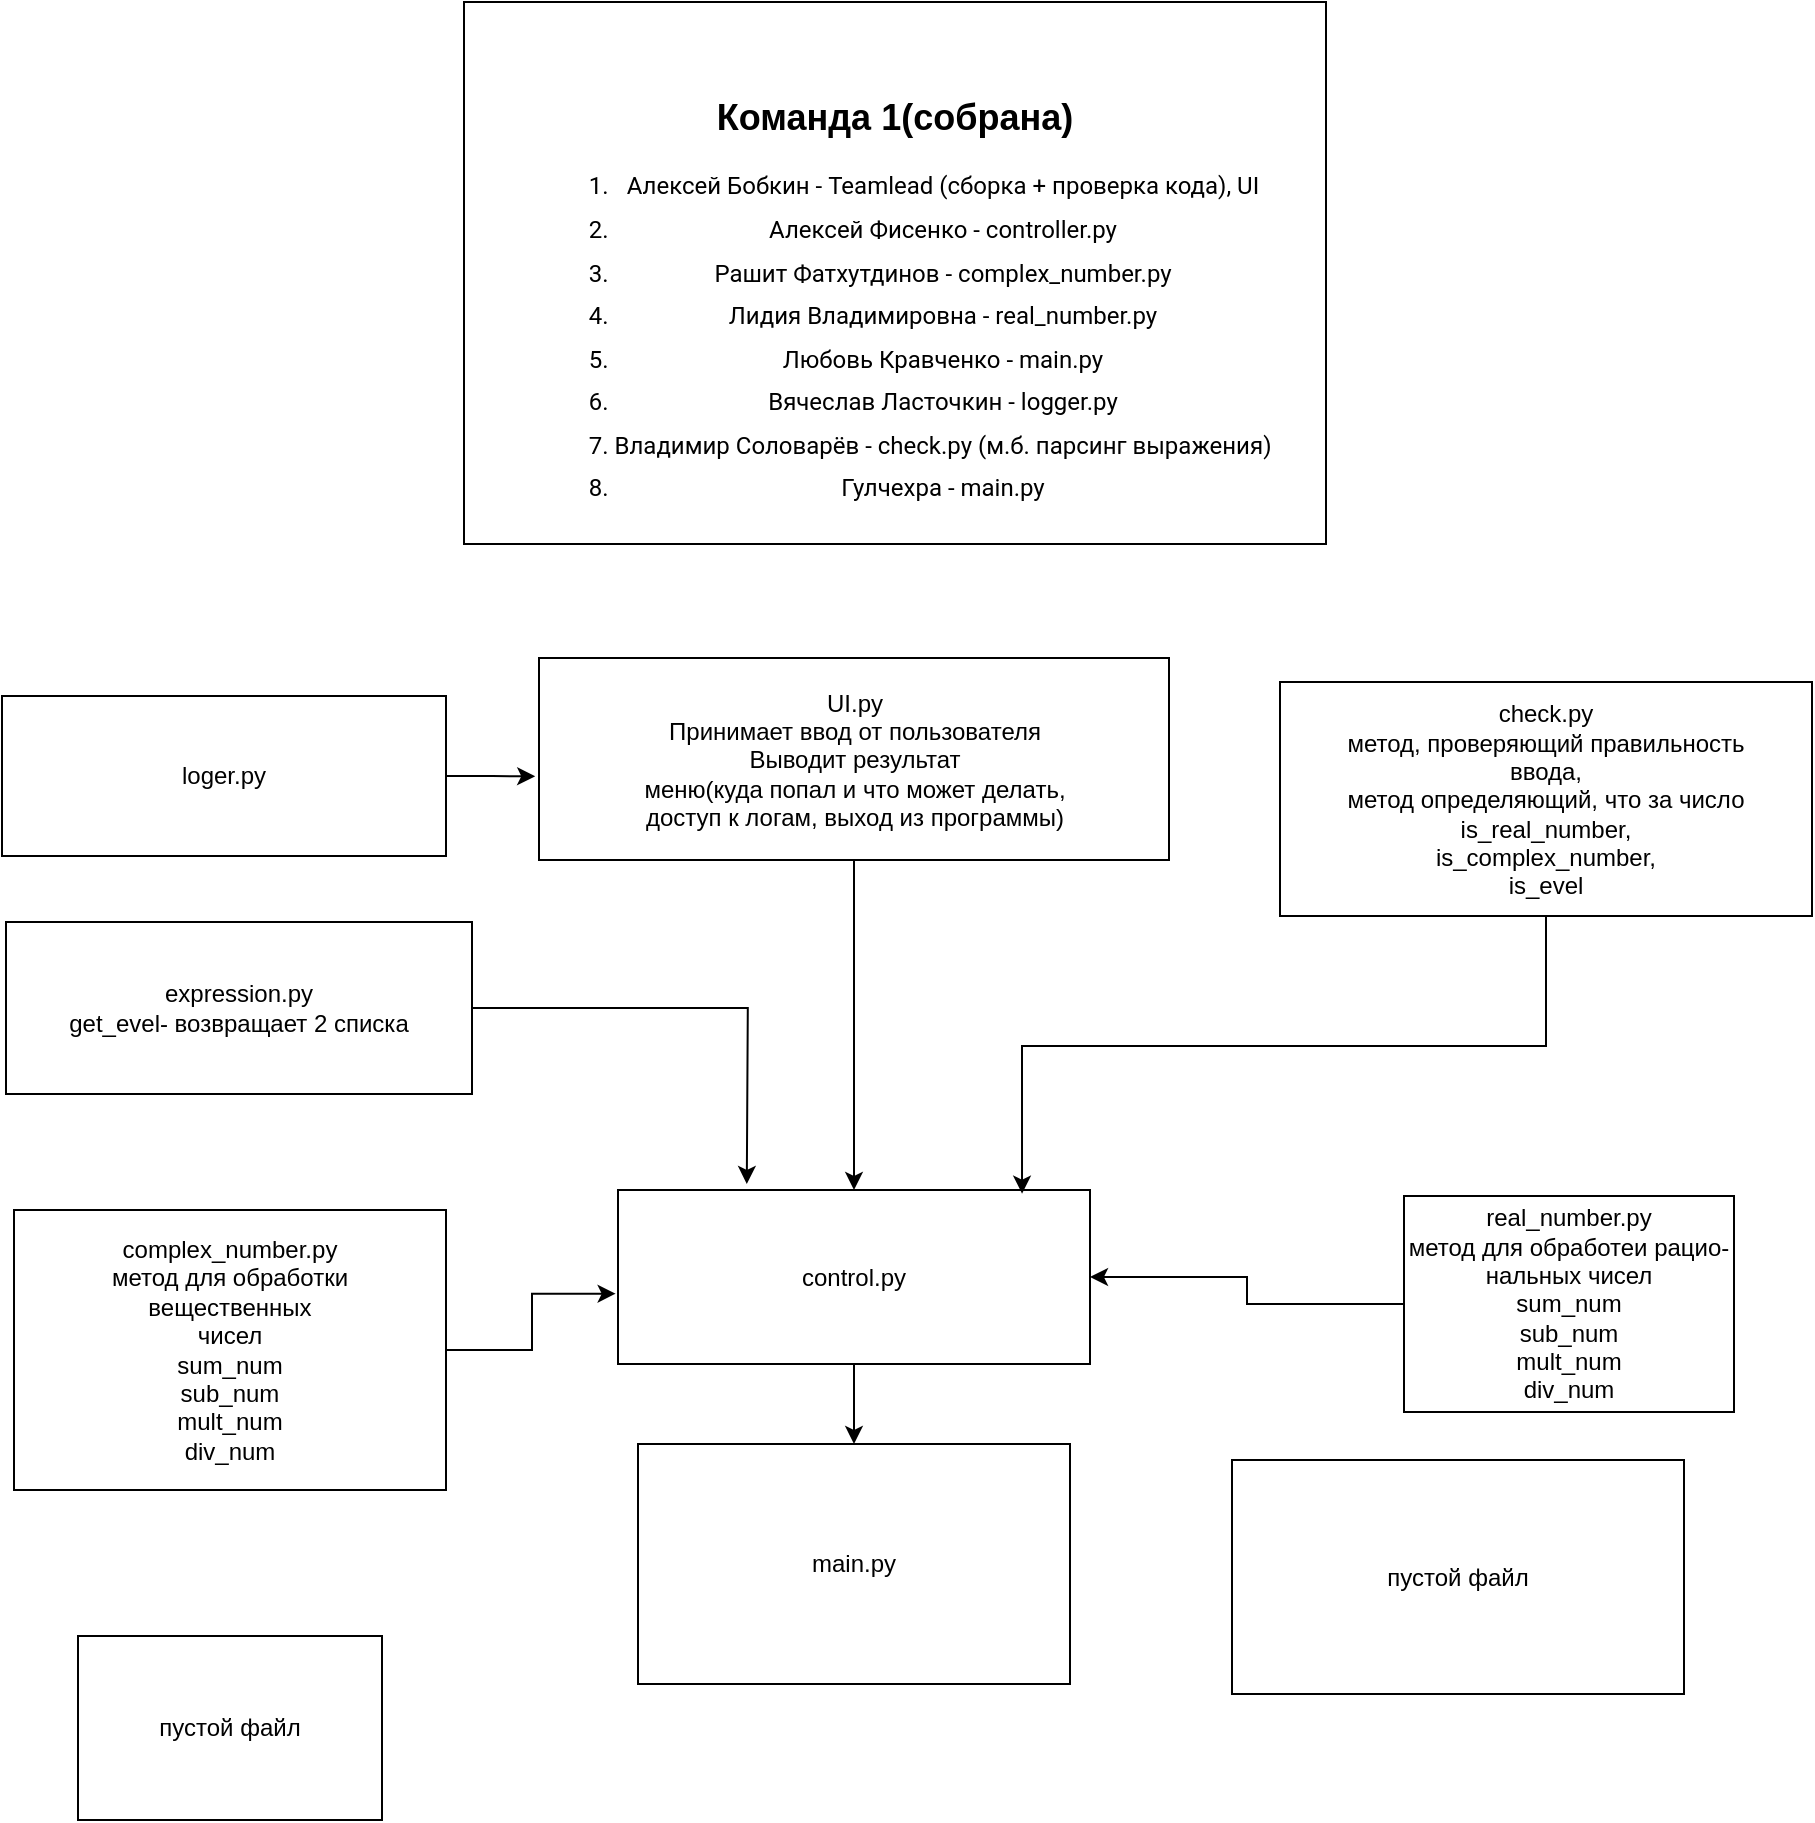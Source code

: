 <mxfile pages="2">
    <diagram id="D71PxHr5954xHBqYb7T4" name="Страница 1">
        <mxGraphModel dx="756" dy="477" grid="0" gridSize="10" guides="1" tooltips="1" connect="1" arrows="1" fold="1" page="1" pageScale="1" pageWidth="827" pageHeight="1169" math="0" shadow="0">
            <root>
                <mxCell id="0"/>
                <mxCell id="1" parent="0"/>
                <mxCell id="G1ehcKGbPJiTy8dgNeFh-17" style="edgeStyle=orthogonalEdgeStyle;rounded=0;orthogonalLoop=1;jettySize=auto;html=1;" parent="1" source="G1ehcKGbPJiTy8dgNeFh-1" target="G1ehcKGbPJiTy8dgNeFh-2" edge="1">
                    <mxGeometry relative="1" as="geometry"/>
                </mxCell>
                <mxCell id="G1ehcKGbPJiTy8dgNeFh-1" value="UI.py&lt;br&gt;Принимает ввод от пользователя&lt;br&gt;Выводит результат&lt;br&gt;меню(куда попал и что может делать,&lt;br&gt;доступ к логам, выход из программы)" style="rounded=0;whiteSpace=wrap;html=1;" parent="1" vertex="1">
                    <mxGeometry x="288.5" y="349" width="315" height="101" as="geometry"/>
                </mxCell>
                <mxCell id="G1ehcKGbPJiTy8dgNeFh-19" style="edgeStyle=orthogonalEdgeStyle;rounded=0;orthogonalLoop=1;jettySize=auto;html=1;entryX=0.5;entryY=0;entryDx=0;entryDy=0;" parent="1" source="G1ehcKGbPJiTy8dgNeFh-2" target="G1ehcKGbPJiTy8dgNeFh-15" edge="1">
                    <mxGeometry relative="1" as="geometry"/>
                </mxCell>
                <mxCell id="G1ehcKGbPJiTy8dgNeFh-2" value="control.py&lt;br&gt;" style="rounded=0;whiteSpace=wrap;html=1;" parent="1" vertex="1">
                    <mxGeometry x="328" y="615" width="236" height="87" as="geometry"/>
                </mxCell>
                <mxCell id="G1ehcKGbPJiTy8dgNeFh-21" style="edgeStyle=orthogonalEdgeStyle;rounded=0;orthogonalLoop=1;jettySize=auto;html=1;entryX=0.856;entryY=0.021;entryDx=0;entryDy=0;entryPerimeter=0;fontSize=12;" parent="1" source="G1ehcKGbPJiTy8dgNeFh-3" target="G1ehcKGbPJiTy8dgNeFh-2" edge="1">
                    <mxGeometry relative="1" as="geometry">
                        <Array as="points">
                            <mxPoint x="792" y="543"/>
                            <mxPoint x="530" y="543"/>
                        </Array>
                    </mxGeometry>
                </mxCell>
                <mxCell id="G1ehcKGbPJiTy8dgNeFh-3" value="check.py&lt;br&gt;метод, проверяющий правильность&lt;br&gt;ввода,&lt;br&gt;метод определяющий, что за число&lt;br&gt;is_real_number,&lt;br&gt;is_complex_number,&lt;br&gt;is_evel" style="rounded=0;whiteSpace=wrap;html=1;" parent="1" vertex="1">
                    <mxGeometry x="659" y="361" width="266" height="117" as="geometry"/>
                </mxCell>
                <mxCell id="G1ehcKGbPJiTy8dgNeFh-12" style="edgeStyle=orthogonalEdgeStyle;rounded=0;orthogonalLoop=1;jettySize=auto;html=1;entryX=-0.005;entryY=0.596;entryDx=0;entryDy=0;entryPerimeter=0;" parent="1" source="G1ehcKGbPJiTy8dgNeFh-4" target="G1ehcKGbPJiTy8dgNeFh-2" edge="1">
                    <mxGeometry relative="1" as="geometry"/>
                </mxCell>
                <mxCell id="G1ehcKGbPJiTy8dgNeFh-4" value="complex_number.py&lt;br&gt;метод для обработки &lt;br&gt;вещественных&lt;br&gt;чисел&lt;br&gt;sum_num&lt;br&gt;sub_num&lt;br&gt;mult_num&lt;br&gt;div_num" style="rounded=0;whiteSpace=wrap;html=1;" parent="1" vertex="1">
                    <mxGeometry x="26" y="625" width="216" height="140" as="geometry"/>
                </mxCell>
                <mxCell id="G1ehcKGbPJiTy8dgNeFh-13" style="edgeStyle=orthogonalEdgeStyle;rounded=0;orthogonalLoop=1;jettySize=auto;html=1;entryX=1;entryY=0.5;entryDx=0;entryDy=0;" parent="1" source="G1ehcKGbPJiTy8dgNeFh-5" target="G1ehcKGbPJiTy8dgNeFh-2" edge="1">
                    <mxGeometry relative="1" as="geometry"/>
                </mxCell>
                <mxCell id="G1ehcKGbPJiTy8dgNeFh-5" value="real_number.py&lt;br&gt;метод для обработеи рацио-&lt;br&gt;нальных чисел&lt;br&gt;sum_num&lt;br&gt;sub_num&lt;br&gt;mult_num&lt;br&gt;div_num" style="rounded=0;whiteSpace=wrap;html=1;" parent="1" vertex="1">
                    <mxGeometry x="721" y="618" width="165" height="108" as="geometry"/>
                </mxCell>
                <mxCell id="G1ehcKGbPJiTy8dgNeFh-14" style="edgeStyle=orthogonalEdgeStyle;rounded=0;orthogonalLoop=1;jettySize=auto;html=1;entryX=-0.006;entryY=0.586;entryDx=0;entryDy=0;entryPerimeter=0;" parent="1" source="G1ehcKGbPJiTy8dgNeFh-9" target="G1ehcKGbPJiTy8dgNeFh-1" edge="1">
                    <mxGeometry relative="1" as="geometry"/>
                </mxCell>
                <mxCell id="G1ehcKGbPJiTy8dgNeFh-9" value="loger.py" style="rounded=0;whiteSpace=wrap;html=1;" parent="1" vertex="1">
                    <mxGeometry x="20" y="368" width="222" height="80" as="geometry"/>
                </mxCell>
                <mxCell id="G1ehcKGbPJiTy8dgNeFh-15" value="main.py" style="rounded=0;whiteSpace=wrap;html=1;" parent="1" vertex="1">
                    <mxGeometry x="338" y="742" width="216" height="120" as="geometry"/>
                </mxCell>
                <mxCell id="G1ehcKGbPJiTy8dgNeFh-18" value="&lt;span id=&quot;docs-internal-guid-3b505a93-7fff-d317-f41c-9c36b154a882&quot;&gt;&lt;font style=&quot;font-size: 12px;&quot;&gt;&lt;h2 style=&quot;line-height: 1.8; margin-top: 18pt; margin-bottom: 6pt;&quot; dir=&quot;ltr&quot;&gt;&lt;span style=&quot;font-family: Arial; background-color: transparent; font-variant-numeric: normal; font-variant-east-asian: normal; vertical-align: baseline;&quot;&gt;Команда 1(собрана)&lt;/span&gt;&lt;/h2&gt;&lt;ol style=&quot;margin-top: 0px; margin-bottom: 0px; padding-inline-start: 48px;&quot;&gt;&lt;li aria-level=&quot;1&quot; style=&quot;list-style-type: decimal; font-family: Roboto, sans-serif; background-color: transparent; font-variant-numeric: normal; font-variant-east-asian: normal; vertical-align: baseline;&quot; dir=&quot;ltr&quot;&gt;&lt;p role=&quot;presentation&quot; style=&quot;line-height:1.8;margin-top:0pt;margin-bottom:0pt;&quot; dir=&quot;ltr&quot;&gt;&lt;span style=&quot;background-color: transparent; font-variant-numeric: normal; font-variant-east-asian: normal; vertical-align: baseline;&quot;&gt;Алексей Бобкин - Teamlead (сборка + проверка кода), UI&lt;/span&gt;&lt;/p&gt;&lt;/li&gt;&lt;li aria-level=&quot;1&quot; style=&quot;list-style-type: decimal; font-family: Roboto, sans-serif; background-color: transparent; font-variant-numeric: normal; font-variant-east-asian: normal; vertical-align: baseline;&quot; dir=&quot;ltr&quot;&gt;&lt;p role=&quot;presentation&quot; style=&quot;line-height:1.8;margin-top:0pt;margin-bottom:0pt;&quot; dir=&quot;ltr&quot;&gt;&lt;span style=&quot;background-color: transparent; font-variant-numeric: normal; font-variant-east-asian: normal; vertical-align: baseline;&quot;&gt;Алексей Фисенко - controller.py&lt;/span&gt;&lt;/p&gt;&lt;/li&gt;&lt;li aria-level=&quot;1&quot; style=&quot;list-style-type: decimal; font-family: Roboto, sans-serif; background-color: transparent; font-variant-numeric: normal; font-variant-east-asian: normal; vertical-align: baseline;&quot; dir=&quot;ltr&quot;&gt;&lt;p role=&quot;presentation&quot; style=&quot;line-height:1.8;margin-top:0pt;margin-bottom:0pt;&quot; dir=&quot;ltr&quot;&gt;&lt;span style=&quot;background-color: transparent; font-variant-numeric: normal; font-variant-east-asian: normal; vertical-align: baseline;&quot;&gt;Рашит Фатхутдинов - complex_number.py&lt;/span&gt;&lt;/p&gt;&lt;/li&gt;&lt;li aria-level=&quot;1&quot; style=&quot;list-style-type: decimal; font-family: Roboto, sans-serif; background-color: transparent; font-variant-numeric: normal; font-variant-east-asian: normal; vertical-align: baseline;&quot; dir=&quot;ltr&quot;&gt;&lt;p role=&quot;presentation&quot; style=&quot;line-height:1.8;margin-top:0pt;margin-bottom:0pt;&quot; dir=&quot;ltr&quot;&gt;&lt;span style=&quot;background-color: transparent; font-variant-numeric: normal; font-variant-east-asian: normal; vertical-align: baseline;&quot;&gt;Лидия Владимировна - real_number.py&lt;/span&gt;&lt;/p&gt;&lt;/li&gt;&lt;li aria-level=&quot;1&quot; style=&quot;list-style-type: decimal; font-family: Roboto, sans-serif; background-color: transparent; font-variant-numeric: normal; font-variant-east-asian: normal; vertical-align: baseline;&quot; dir=&quot;ltr&quot;&gt;&lt;p role=&quot;presentation&quot; style=&quot;line-height:1.8;margin-top:0pt;margin-bottom:0pt;&quot; dir=&quot;ltr&quot;&gt;&lt;span style=&quot;background-color: transparent; font-variant-numeric: normal; font-variant-east-asian: normal; vertical-align: baseline;&quot;&gt;Любовь Кравченко -&amp;nbsp;&lt;/span&gt;&lt;span style=&quot;background-color: transparent;&quot;&gt;main.py&lt;/span&gt;&lt;/p&gt;&lt;/li&gt;&lt;li aria-level=&quot;1&quot; style=&quot;list-style-type: decimal; font-family: Roboto, sans-serif; background-color: transparent; font-variant-numeric: normal; font-variant-east-asian: normal; vertical-align: baseline;&quot; dir=&quot;ltr&quot;&gt;&lt;p role=&quot;presentation&quot; style=&quot;line-height:1.8;margin-top:0pt;margin-bottom:0pt;&quot; dir=&quot;ltr&quot;&gt;&lt;span style=&quot;background-color: transparent; font-variant-numeric: normal; font-variant-east-asian: normal; vertical-align: baseline;&quot;&gt;Вячеслав Ласточкин - logger.py&lt;/span&gt;&lt;/p&gt;&lt;/li&gt;&lt;li aria-level=&quot;1&quot; style=&quot;list-style-type: decimal; font-family: Roboto, sans-serif; background-color: transparent; font-variant-numeric: normal; font-variant-east-asian: normal; vertical-align: baseline;&quot; dir=&quot;ltr&quot;&gt;&lt;p role=&quot;presentation&quot; style=&quot;line-height:1.8;margin-top:0pt;margin-bottom:0pt;&quot; dir=&quot;ltr&quot;&gt;&lt;span style=&quot;background-color: transparent; font-variant-numeric: normal; font-variant-east-asian: normal; vertical-align: baseline;&quot;&gt;Владимир Соловарёв - check.py (м.б. парсинг выражения)&lt;/span&gt;&lt;/p&gt;&lt;/li&gt;&lt;li aria-level=&quot;1&quot; style=&quot;list-style-type: decimal; font-family: Roboto, sans-serif; background-color: transparent; font-variant-numeric: normal; font-variant-east-asian: normal; vertical-align: baseline;&quot; dir=&quot;ltr&quot;&gt;&lt;p role=&quot;presentation&quot; style=&quot;line-height: 1.8; margin-top: 0pt; margin-bottom: 0pt;&quot; dir=&quot;ltr&quot;&gt;&lt;span style=&quot;background-color: transparent; font-variant-numeric: normal; font-variant-east-asian: normal; vertical-align: baseline;&quot;&gt;Гулчехра - main.py&lt;/span&gt;&lt;/p&gt;&lt;/li&gt;&lt;/ol&gt;&lt;/font&gt;&lt;/span&gt;" style="rounded=0;whiteSpace=wrap;html=1;" parent="1" vertex="1">
                    <mxGeometry x="251" y="21" width="431" height="271" as="geometry"/>
                </mxCell>
                <mxCell id="G1ehcKGbPJiTy8dgNeFh-27" style="edgeStyle=orthogonalEdgeStyle;rounded=0;orthogonalLoop=1;jettySize=auto;html=1;fontSize=12;" parent="1" source="G1ehcKGbPJiTy8dgNeFh-22" edge="1">
                    <mxGeometry relative="1" as="geometry">
                        <mxPoint x="392.4" y="612.0" as="targetPoint"/>
                    </mxGeometry>
                </mxCell>
                <mxCell id="G1ehcKGbPJiTy8dgNeFh-22" value="expression.py&lt;br&gt;get_evel- возвращает 2 списка" style="rounded=0;whiteSpace=wrap;html=1;fontSize=12;" parent="1" vertex="1">
                    <mxGeometry x="22" y="481" width="233" height="86" as="geometry"/>
                </mxCell>
                <mxCell id="G1ehcKGbPJiTy8dgNeFh-25" value="пустой файл" style="rounded=0;whiteSpace=wrap;html=1;fontSize=12;" parent="1" vertex="1">
                    <mxGeometry x="58" y="838" width="152" height="92" as="geometry"/>
                </mxCell>
                <mxCell id="G1ehcKGbPJiTy8dgNeFh-26" value="пустой файл" style="rounded=0;whiteSpace=wrap;html=1;fontSize=12;" parent="1" vertex="1">
                    <mxGeometry x="635" y="750" width="226" height="117" as="geometry"/>
                </mxCell>
            </root>
        </mxGraphModel>
    </diagram>
    <diagram id="HN2wG5iAjz0aHYvY6aZK" name="Страница 2">
        <mxGraphModel dx="756" dy="1646" grid="1" gridSize="10" guides="1" tooltips="1" connect="1" arrows="1" fold="1" page="1" pageScale="1" pageWidth="827" pageHeight="1169" math="0" shadow="0">
            <root>
                <mxCell id="0"/>
                <mxCell id="1" parent="0"/>
                <mxCell id="2Zrlr4u1kB4K3Y2R7Wsv-1" value="&lt;span id=&quot;docs-internal-guid-8b6a0395-7fff-d552-ef82-931976a500ba&quot;&gt;&lt;h2 style=&quot;line-height:1.2;margin-top:6pt;margin-bottom:6pt;&quot; dir=&quot;ltr&quot;&gt;&lt;span style=&quot;font-size: 16pt; font-family: Arial; background-color: transparent; font-weight: 400; font-variant-numeric: normal; font-variant-east-asian: normal; vertical-align: baseline;&quot;&gt;Задача 1.&lt;/span&gt;&lt;/h2&gt;&lt;p style=&quot;line-height:1.178;margin-top:0pt;margin-bottom:0pt;&quot; dir=&quot;ltr&quot;&gt;&lt;span style=&quot;font-size: 14pt; font-family: Arial; background-color: transparent; font-variant-numeric: normal; font-variant-east-asian: normal; vertical-align: baseline;&quot;&gt;Описать БД для хранения книг, журналов и статей в книжном шкафу.&lt;/span&gt;&lt;/p&gt;&lt;p style=&quot;line-height:1.178;margin-top:0pt;margin-bottom:0pt;&quot; dir=&quot;ltr&quot;&gt;&lt;span style=&quot;font-size: 14pt; font-family: Arial; background-color: transparent; font-variant-numeric: normal; font-variant-east-asian: normal; vertical-align: baseline;&quot;&gt;При этом особое внимание уделить именованию атрибутов (см. лекцию) и созданию справочников для всего и вся. Например,&amp;nbsp;&lt;/span&gt;&lt;/p&gt;&lt;ol style=&quot;margin-top:0;margin-bottom:0;padding-inline-start:48px;&quot;&gt;&lt;li aria-level=&quot;1&quot; style=&quot;list-style-type: decimal; font-size: 14pt; font-family: Arial; background-color: transparent; font-variant-numeric: normal; font-variant-east-asian: normal; vertical-align: baseline;&quot; dir=&quot;ltr&quot;&gt;&lt;p role=&quot;presentation&quot; style=&quot;line-height:1.38;margin-top:0pt;margin-bottom:0pt;&quot; dir=&quot;ltr&quot;&gt;&lt;span style=&quot;font-size: 14pt; background-color: transparent; font-variant-numeric: normal; font-variant-east-asian: normal; vertical-align: baseline;&quot;&gt;если у книги есть автор, то авторов выносим в отдельную таблицы авторы,&amp;nbsp;&lt;/span&gt;&lt;/p&gt;&lt;/li&gt;&lt;li aria-level=&quot;1&quot; style=&quot;list-style-type: decimal; font-size: 14pt; font-family: Arial; background-color: transparent; font-variant-numeric: normal; font-variant-east-asian: normal; vertical-align: baseline;&quot; dir=&quot;ltr&quot;&gt;&lt;p role=&quot;presentation&quot; style=&quot;line-height:1.38;margin-top:0pt;margin-bottom:0pt;&quot; dir=&quot;ltr&quot;&gt;&lt;span style=&quot;font-size: 14pt; background-color: transparent; font-variant-numeric: normal; font-variant-east-asian: normal; vertical-align: baseline;&quot;&gt;если у нас есть несколько типов объектов, то выносим их в отдельный справочник (книга, журнал, статья и т.д.)&lt;/span&gt;&lt;/p&gt;&lt;/li&gt;&lt;li aria-level=&quot;1&quot; style=&quot;list-style-type: decimal; font-size: 14pt; font-family: Arial; background-color: transparent; font-variant-numeric: normal; font-variant-east-asian: normal; vertical-align: baseline;&quot; dir=&quot;ltr&quot;&gt;&lt;p role=&quot;presentation&quot; style=&quot;line-height:1.38;margin-top:0pt;margin-bottom:0pt;&quot; dir=&quot;ltr&quot;&gt;&lt;span style=&quot;font-size: 14pt; background-color: transparent; font-variant-numeric: normal; font-variant-east-asian: normal; vertical-align: baseline;&quot;&gt;местоположение объекта в шкафу тоже нужно сделать справочником (полка, место на полке и т.д.)&lt;/span&gt;&lt;/p&gt;&lt;/li&gt;&lt;li aria-level=&quot;1&quot; style=&quot;list-style-type: decimal; font-size: 14pt; font-family: Arial; background-color: transparent; font-variant-numeric: normal; font-variant-east-asian: normal; vertical-align: baseline;&quot; dir=&quot;ltr&quot;&gt;&lt;p role=&quot;presentation&quot; style=&quot;line-height:1.38;margin-top:0pt;margin-bottom:0pt;&quot; dir=&quot;ltr&quot;&gt;&lt;span style=&quot;font-size: 14pt; background-color: transparent; font-variant-numeric: normal; font-variant-east-asian: normal; vertical-align: baseline;&quot;&gt;Любые заполняемые данные стараемся вынести в отдельные таблицы и настраиваем связи.&lt;/span&gt;&lt;/p&gt;&lt;/li&gt;&lt;/ol&gt;&lt;p style=&quot;line-height:1.178;margin-top:0pt;margin-bottom:0pt;&quot; dir=&quot;ltr&quot;&gt;&lt;span style=&quot;font-size: 14pt; font-family: Arial; background-color: transparent; font-variant-numeric: normal; font-variant-east-asian: normal; vertical-align: baseline;&quot;&gt;Между всеми таблицами рисуем связи и по каждой задаем вопрос «А какой будет связь между этими объектами?». Может быть 1vs1, 1vsN, Nvs1, NvsN.&lt;/span&gt;&lt;/p&gt;&lt;div&gt;&lt;span style=&quot;font-size: 14pt; font-family: Arial; background-color: transparent; font-variant-numeric: normal; font-variant-east-asian: normal; vertical-align: baseline;&quot;&gt;&lt;br&gt;&lt;/span&gt;&lt;/div&gt;&lt;/span&gt;" style="rounded=0;whiteSpace=wrap;html=1;" parent="1" vertex="1">
                    <mxGeometry x="160" y="-220" width="540" height="440" as="geometry"/>
                </mxCell>
                <mxCell id="2Zrlr4u1kB4K3Y2R7Wsv-2" value="книги  " style="shape=table;startSize=30;container=1;collapsible=1;childLayout=tableLayout;fixedRows=1;rowLines=0;fontStyle=1;align=center;resizeLast=1;" parent="1" vertex="1">
                    <mxGeometry x="620" y="525" width="180" height="150" as="geometry"/>
                </mxCell>
                <mxCell id="2Zrlr4u1kB4K3Y2R7Wsv-3" value="" style="shape=tableRow;horizontal=0;startSize=0;swimlaneHead=0;swimlaneBody=0;fillColor=none;collapsible=0;dropTarget=0;points=[[0,0.5],[1,0.5]];portConstraint=eastwest;top=0;left=0;right=0;bottom=1;" parent="2Zrlr4u1kB4K3Y2R7Wsv-2" vertex="1">
                    <mxGeometry y="30" width="180" height="30" as="geometry"/>
                </mxCell>
                <mxCell id="2Zrlr4u1kB4K3Y2R7Wsv-4" value="PK" style="shape=partialRectangle;connectable=0;fillColor=none;top=0;left=0;bottom=0;right=0;fontStyle=1;overflow=hidden;" parent="2Zrlr4u1kB4K3Y2R7Wsv-3" vertex="1">
                    <mxGeometry width="30" height="30" as="geometry">
                        <mxRectangle width="30" height="30" as="alternateBounds"/>
                    </mxGeometry>
                </mxCell>
                <mxCell id="2Zrlr4u1kB4K3Y2R7Wsv-5" value="книга_id&#10;" style="shape=partialRectangle;connectable=0;fillColor=none;top=0;left=0;bottom=0;right=0;align=left;spacingLeft=6;fontStyle=5;overflow=hidden;" parent="2Zrlr4u1kB4K3Y2R7Wsv-3" vertex="1">
                    <mxGeometry x="30" width="150" height="30" as="geometry">
                        <mxRectangle width="150" height="30" as="alternateBounds"/>
                    </mxGeometry>
                </mxCell>
                <mxCell id="2Zrlr4u1kB4K3Y2R7Wsv-6" value="" style="shape=tableRow;horizontal=0;startSize=0;swimlaneHead=0;swimlaneBody=0;fillColor=none;collapsible=0;dropTarget=0;points=[[0,0.5],[1,0.5]];portConstraint=eastwest;top=0;left=0;right=0;bottom=0;" parent="2Zrlr4u1kB4K3Y2R7Wsv-2" vertex="1">
                    <mxGeometry y="60" width="180" height="20" as="geometry"/>
                </mxCell>
                <mxCell id="2Zrlr4u1kB4K3Y2R7Wsv-7" value="" style="shape=partialRectangle;connectable=0;fillColor=none;top=0;left=0;bottom=0;right=0;editable=1;overflow=hidden;" parent="2Zrlr4u1kB4K3Y2R7Wsv-6" vertex="1">
                    <mxGeometry width="30" height="20" as="geometry">
                        <mxRectangle width="30" height="20" as="alternateBounds"/>
                    </mxGeometry>
                </mxCell>
                <mxCell id="2Zrlr4u1kB4K3Y2R7Wsv-8" value="название: string[100]" style="shape=partialRectangle;connectable=0;fillColor=none;top=0;left=0;bottom=0;right=0;align=left;spacingLeft=6;overflow=hidden;" parent="2Zrlr4u1kB4K3Y2R7Wsv-6" vertex="1">
                    <mxGeometry x="30" width="150" height="20" as="geometry">
                        <mxRectangle width="150" height="20" as="alternateBounds"/>
                    </mxGeometry>
                </mxCell>
                <mxCell id="2Zrlr4u1kB4K3Y2R7Wsv-9" value="" style="shape=tableRow;horizontal=0;startSize=0;swimlaneHead=0;swimlaneBody=0;fillColor=none;collapsible=0;dropTarget=0;points=[[0,0.5],[1,0.5]];portConstraint=eastwest;top=0;left=0;right=0;bottom=0;" parent="2Zrlr4u1kB4K3Y2R7Wsv-2" vertex="1">
                    <mxGeometry y="80" width="180" height="30" as="geometry"/>
                </mxCell>
                <mxCell id="2Zrlr4u1kB4K3Y2R7Wsv-10" value="" style="shape=partialRectangle;connectable=0;fillColor=none;top=0;left=0;bottom=0;right=0;editable=1;overflow=hidden;" parent="2Zrlr4u1kB4K3Y2R7Wsv-9" vertex="1">
                    <mxGeometry width="30" height="30" as="geometry">
                        <mxRectangle width="30" height="30" as="alternateBounds"/>
                    </mxGeometry>
                </mxCell>
                <mxCell id="2Zrlr4u1kB4K3Y2R7Wsv-11" value="автор_id: int[10]" style="shape=partialRectangle;connectable=0;fillColor=none;top=0;left=0;bottom=0;right=0;align=left;spacingLeft=6;overflow=hidden;" parent="2Zrlr4u1kB4K3Y2R7Wsv-9" vertex="1">
                    <mxGeometry x="30" width="150" height="30" as="geometry">
                        <mxRectangle width="150" height="30" as="alternateBounds"/>
                    </mxGeometry>
                </mxCell>
                <mxCell id="2Zrlr4u1kB4K3Y2R7Wsv-12" value="" style="shape=tableRow;horizontal=0;startSize=0;swimlaneHead=0;swimlaneBody=0;fillColor=none;collapsible=0;dropTarget=0;points=[[0,0.5],[1,0.5]];portConstraint=eastwest;top=0;left=0;right=0;bottom=0;" parent="2Zrlr4u1kB4K3Y2R7Wsv-2" vertex="1">
                    <mxGeometry y="110" width="180" height="30" as="geometry"/>
                </mxCell>
                <mxCell id="2Zrlr4u1kB4K3Y2R7Wsv-13" value="" style="shape=partialRectangle;connectable=0;fillColor=none;top=0;left=0;bottom=0;right=0;editable=1;overflow=hidden;" parent="2Zrlr4u1kB4K3Y2R7Wsv-12" vertex="1">
                    <mxGeometry width="30" height="30" as="geometry">
                        <mxRectangle width="30" height="30" as="alternateBounds"/>
                    </mxGeometry>
                </mxCell>
                <mxCell id="2Zrlr4u1kB4K3Y2R7Wsv-14" value="" style="shape=partialRectangle;connectable=0;fillColor=none;top=0;left=0;bottom=0;right=0;align=left;spacingLeft=6;overflow=hidden;" parent="2Zrlr4u1kB4K3Y2R7Wsv-12" vertex="1">
                    <mxGeometry x="30" width="150" height="30" as="geometry">
                        <mxRectangle width="150" height="30" as="alternateBounds"/>
                    </mxGeometry>
                </mxCell>
                <mxCell id="2Zrlr4u1kB4K3Y2R7Wsv-15" value="книжный шкаф" style="shape=table;startSize=30;container=1;collapsible=1;childLayout=tableLayout;fixedRows=1;rowLines=0;fontStyle=1;align=center;resizeLast=1;" parent="1" vertex="1">
                    <mxGeometry x="310" y="320" width="180" height="150" as="geometry"/>
                </mxCell>
                <mxCell id="2Zrlr4u1kB4K3Y2R7Wsv-16" value="" style="shape=tableRow;horizontal=0;startSize=0;swimlaneHead=0;swimlaneBody=0;fillColor=none;collapsible=0;dropTarget=0;points=[[0,0.5],[1,0.5]];portConstraint=eastwest;top=0;left=0;right=0;bottom=1;" parent="2Zrlr4u1kB4K3Y2R7Wsv-15" vertex="1">
                    <mxGeometry y="30" width="180" height="30" as="geometry"/>
                </mxCell>
                <mxCell id="2Zrlr4u1kB4K3Y2R7Wsv-17" value="PK" style="shape=partialRectangle;connectable=0;fillColor=none;top=0;left=0;bottom=0;right=0;fontStyle=1;overflow=hidden;" parent="2Zrlr4u1kB4K3Y2R7Wsv-16" vertex="1">
                    <mxGeometry width="30" height="30" as="geometry">
                        <mxRectangle width="30" height="30" as="alternateBounds"/>
                    </mxGeometry>
                </mxCell>
                <mxCell id="2Zrlr4u1kB4K3Y2R7Wsv-18" value="ячейка_ID" style="shape=partialRectangle;connectable=0;fillColor=none;top=0;left=0;bottom=0;right=0;align=left;spacingLeft=6;fontStyle=5;overflow=hidden;" parent="2Zrlr4u1kB4K3Y2R7Wsv-16" vertex="1">
                    <mxGeometry x="30" width="150" height="30" as="geometry">
                        <mxRectangle width="150" height="30" as="alternateBounds"/>
                    </mxGeometry>
                </mxCell>
                <mxCell id="2Zrlr4u1kB4K3Y2R7Wsv-19" value="" style="shape=tableRow;horizontal=0;startSize=0;swimlaneHead=0;swimlaneBody=0;fillColor=none;collapsible=0;dropTarget=0;points=[[0,0.5],[1,0.5]];portConstraint=eastwest;top=0;left=0;right=0;bottom=0;" parent="2Zrlr4u1kB4K3Y2R7Wsv-15" vertex="1">
                    <mxGeometry y="60" width="180" height="20" as="geometry"/>
                </mxCell>
                <mxCell id="2Zrlr4u1kB4K3Y2R7Wsv-20" value="" style="shape=partialRectangle;connectable=0;fillColor=none;top=0;left=0;bottom=0;right=0;editable=1;overflow=hidden;" parent="2Zrlr4u1kB4K3Y2R7Wsv-19" vertex="1">
                    <mxGeometry width="30" height="20" as="geometry">
                        <mxRectangle width="30" height="20" as="alternateBounds"/>
                    </mxGeometry>
                </mxCell>
                <mxCell id="2Zrlr4u1kB4K3Y2R7Wsv-21" value="полка_id" style="shape=partialRectangle;connectable=0;fillColor=none;top=0;left=0;bottom=0;right=0;align=left;spacingLeft=6;overflow=hidden;" parent="2Zrlr4u1kB4K3Y2R7Wsv-19" vertex="1">
                    <mxGeometry x="30" width="150" height="20" as="geometry">
                        <mxRectangle width="150" height="20" as="alternateBounds"/>
                    </mxGeometry>
                </mxCell>
                <mxCell id="2Zrlr4u1kB4K3Y2R7Wsv-25" value="" style="shape=tableRow;horizontal=0;startSize=0;swimlaneHead=0;swimlaneBody=0;fillColor=none;collapsible=0;dropTarget=0;points=[[0,0.5],[1,0.5]];portConstraint=eastwest;top=0;left=0;right=0;bottom=0;" parent="2Zrlr4u1kB4K3Y2R7Wsv-15" vertex="1">
                    <mxGeometry y="80" width="180" height="30" as="geometry"/>
                </mxCell>
                <mxCell id="2Zrlr4u1kB4K3Y2R7Wsv-26" value="" style="shape=partialRectangle;connectable=0;fillColor=none;top=0;left=0;bottom=0;right=0;editable=1;overflow=hidden;" parent="2Zrlr4u1kB4K3Y2R7Wsv-25" vertex="1">
                    <mxGeometry width="30" height="30" as="geometry">
                        <mxRectangle width="30" height="30" as="alternateBounds"/>
                    </mxGeometry>
                </mxCell>
                <mxCell id="2Zrlr4u1kB4K3Y2R7Wsv-27" value="место_id" style="shape=partialRectangle;connectable=0;fillColor=none;top=0;left=0;bottom=0;right=0;align=left;spacingLeft=6;overflow=hidden;" parent="2Zrlr4u1kB4K3Y2R7Wsv-25" vertex="1">
                    <mxGeometry x="30" width="150" height="30" as="geometry">
                        <mxRectangle width="150" height="30" as="alternateBounds"/>
                    </mxGeometry>
                </mxCell>
                <mxCell id="2Zrlr4u1kB4K3Y2R7Wsv-22" value="" style="shape=tableRow;horizontal=0;startSize=0;swimlaneHead=0;swimlaneBody=0;fillColor=none;collapsible=0;dropTarget=0;points=[[0,0.5],[1,0.5]];portConstraint=eastwest;top=0;left=0;right=0;bottom=0;" parent="2Zrlr4u1kB4K3Y2R7Wsv-15" vertex="1">
                    <mxGeometry y="110" width="180" height="30" as="geometry"/>
                </mxCell>
                <mxCell id="2Zrlr4u1kB4K3Y2R7Wsv-23" value="" style="shape=partialRectangle;connectable=0;fillColor=none;top=0;left=0;bottom=0;right=0;editable=1;overflow=hidden;" parent="2Zrlr4u1kB4K3Y2R7Wsv-22" vertex="1">
                    <mxGeometry width="30" height="30" as="geometry">
                        <mxRectangle width="30" height="30" as="alternateBounds"/>
                    </mxGeometry>
                </mxCell>
                <mxCell id="2Zrlr4u1kB4K3Y2R7Wsv-24" value="" style="shape=partialRectangle;connectable=0;fillColor=none;top=0;left=0;bottom=0;right=0;align=left;spacingLeft=6;overflow=hidden;" parent="2Zrlr4u1kB4K3Y2R7Wsv-22" vertex="1">
                    <mxGeometry x="30" width="150" height="30" as="geometry">
                        <mxRectangle width="150" height="30" as="alternateBounds"/>
                    </mxGeometry>
                </mxCell>
                <mxCell id="2Zrlr4u1kB4K3Y2R7Wsv-28" value="авторы" style="shape=table;startSize=30;container=1;collapsible=1;childLayout=tableLayout;fixedRows=1;rowLines=0;fontStyle=1;align=center;resizeLast=1;" parent="1" vertex="1">
                    <mxGeometry x="324" y="790" width="180" height="150" as="geometry"/>
                </mxCell>
                <mxCell id="2Zrlr4u1kB4K3Y2R7Wsv-29" value="" style="shape=tableRow;horizontal=0;startSize=0;swimlaneHead=0;swimlaneBody=0;fillColor=none;collapsible=0;dropTarget=0;points=[[0,0.5],[1,0.5]];portConstraint=eastwest;top=0;left=0;right=0;bottom=1;" parent="2Zrlr4u1kB4K3Y2R7Wsv-28" vertex="1">
                    <mxGeometry y="30" width="180" height="30" as="geometry"/>
                </mxCell>
                <mxCell id="2Zrlr4u1kB4K3Y2R7Wsv-30" value="PK" style="shape=partialRectangle;connectable=0;fillColor=none;top=0;left=0;bottom=0;right=0;fontStyle=1;overflow=hidden;" parent="2Zrlr4u1kB4K3Y2R7Wsv-29" vertex="1">
                    <mxGeometry width="30" height="30" as="geometry">
                        <mxRectangle width="30" height="30" as="alternateBounds"/>
                    </mxGeometry>
                </mxCell>
                <mxCell id="2Zrlr4u1kB4K3Y2R7Wsv-31" value="автор_id&#10;" style="shape=partialRectangle;connectable=0;fillColor=none;top=0;left=0;bottom=0;right=0;align=left;spacingLeft=6;fontStyle=5;overflow=hidden;" parent="2Zrlr4u1kB4K3Y2R7Wsv-29" vertex="1">
                    <mxGeometry x="30" width="150" height="30" as="geometry">
                        <mxRectangle width="150" height="30" as="alternateBounds"/>
                    </mxGeometry>
                </mxCell>
                <mxCell id="2Zrlr4u1kB4K3Y2R7Wsv-32" value="" style="shape=tableRow;horizontal=0;startSize=0;swimlaneHead=0;swimlaneBody=0;fillColor=none;collapsible=0;dropTarget=0;points=[[0,0.5],[1,0.5]];portConstraint=eastwest;top=0;left=0;right=0;bottom=0;" parent="2Zrlr4u1kB4K3Y2R7Wsv-28" vertex="1">
                    <mxGeometry y="60" width="180" height="20" as="geometry"/>
                </mxCell>
                <mxCell id="2Zrlr4u1kB4K3Y2R7Wsv-33" value="" style="shape=partialRectangle;connectable=0;fillColor=none;top=0;left=0;bottom=0;right=0;editable=1;overflow=hidden;" parent="2Zrlr4u1kB4K3Y2R7Wsv-32" vertex="1">
                    <mxGeometry width="30" height="20" as="geometry">
                        <mxRectangle width="30" height="20" as="alternateBounds"/>
                    </mxGeometry>
                </mxCell>
                <mxCell id="2Zrlr4u1kB4K3Y2R7Wsv-34" value="ФИО: string[100]" style="shape=partialRectangle;connectable=0;fillColor=none;top=0;left=0;bottom=0;right=0;align=left;spacingLeft=6;overflow=hidden;" parent="2Zrlr4u1kB4K3Y2R7Wsv-32" vertex="1">
                    <mxGeometry x="30" width="150" height="20" as="geometry">
                        <mxRectangle width="150" height="20" as="alternateBounds"/>
                    </mxGeometry>
                </mxCell>
                <mxCell id="2Zrlr4u1kB4K3Y2R7Wsv-35" value="" style="shape=tableRow;horizontal=0;startSize=0;swimlaneHead=0;swimlaneBody=0;fillColor=none;collapsible=0;dropTarget=0;points=[[0,0.5],[1,0.5]];portConstraint=eastwest;top=0;left=0;right=0;bottom=0;" parent="2Zrlr4u1kB4K3Y2R7Wsv-28" vertex="1">
                    <mxGeometry y="80" width="180" height="30" as="geometry"/>
                </mxCell>
                <mxCell id="2Zrlr4u1kB4K3Y2R7Wsv-36" value="" style="shape=partialRectangle;connectable=0;fillColor=none;top=0;left=0;bottom=0;right=0;editable=1;overflow=hidden;" parent="2Zrlr4u1kB4K3Y2R7Wsv-35" vertex="1">
                    <mxGeometry width="30" height="30" as="geometry">
                        <mxRectangle width="30" height="30" as="alternateBounds"/>
                    </mxGeometry>
                </mxCell>
                <mxCell id="2Zrlr4u1kB4K3Y2R7Wsv-37" value="дата рождения: date[10]" style="shape=partialRectangle;connectable=0;fillColor=none;top=0;left=0;bottom=0;right=0;align=left;spacingLeft=6;overflow=hidden;" parent="2Zrlr4u1kB4K3Y2R7Wsv-35" vertex="1">
                    <mxGeometry x="30" width="150" height="30" as="geometry">
                        <mxRectangle width="150" height="30" as="alternateBounds"/>
                    </mxGeometry>
                </mxCell>
                <mxCell id="2Zrlr4u1kB4K3Y2R7Wsv-38" value="" style="shape=tableRow;horizontal=0;startSize=0;swimlaneHead=0;swimlaneBody=0;fillColor=none;collapsible=0;dropTarget=0;points=[[0,0.5],[1,0.5]];portConstraint=eastwest;top=0;left=0;right=0;bottom=0;" parent="2Zrlr4u1kB4K3Y2R7Wsv-28" vertex="1">
                    <mxGeometry y="110" width="180" height="30" as="geometry"/>
                </mxCell>
                <mxCell id="2Zrlr4u1kB4K3Y2R7Wsv-39" value="" style="shape=partialRectangle;connectable=0;fillColor=none;top=0;left=0;bottom=0;right=0;editable=1;overflow=hidden;" parent="2Zrlr4u1kB4K3Y2R7Wsv-38" vertex="1">
                    <mxGeometry width="30" height="30" as="geometry">
                        <mxRectangle width="30" height="30" as="alternateBounds"/>
                    </mxGeometry>
                </mxCell>
                <mxCell id="2Zrlr4u1kB4K3Y2R7Wsv-40" value="" style="shape=partialRectangle;connectable=0;fillColor=none;top=0;left=0;bottom=0;right=0;align=left;spacingLeft=6;overflow=hidden;" parent="2Zrlr4u1kB4K3Y2R7Wsv-38" vertex="1">
                    <mxGeometry x="30" width="150" height="30" as="geometry">
                        <mxRectangle width="150" height="30" as="alternateBounds"/>
                    </mxGeometry>
                </mxCell>
                <mxCell id="2Zrlr4u1kB4K3Y2R7Wsv-60" value="журналы" style="shape=table;startSize=30;container=1;collapsible=1;childLayout=tableLayout;fixedRows=1;rowLines=0;fontStyle=1;align=center;resizeLast=1;" parent="1" vertex="1">
                    <mxGeometry x="320" y="520" width="180" height="160" as="geometry"/>
                </mxCell>
                <mxCell id="2Zrlr4u1kB4K3Y2R7Wsv-61" value="" style="shape=tableRow;horizontal=0;startSize=0;swimlaneHead=0;swimlaneBody=0;fillColor=none;collapsible=0;dropTarget=0;points=[[0,0.5],[1,0.5]];portConstraint=eastwest;top=0;left=0;right=0;bottom=1;" parent="2Zrlr4u1kB4K3Y2R7Wsv-60" vertex="1">
                    <mxGeometry y="30" width="180" height="30" as="geometry"/>
                </mxCell>
                <mxCell id="2Zrlr4u1kB4K3Y2R7Wsv-62" value="PK" style="shape=partialRectangle;connectable=0;fillColor=none;top=0;left=0;bottom=0;right=0;fontStyle=1;overflow=hidden;" parent="2Zrlr4u1kB4K3Y2R7Wsv-61" vertex="1">
                    <mxGeometry width="30" height="30" as="geometry">
                        <mxRectangle width="30" height="30" as="alternateBounds"/>
                    </mxGeometry>
                </mxCell>
                <mxCell id="2Zrlr4u1kB4K3Y2R7Wsv-63" value="журналы_ID" style="shape=partialRectangle;connectable=0;fillColor=none;top=0;left=0;bottom=0;right=0;align=left;spacingLeft=6;fontStyle=5;overflow=hidden;" parent="2Zrlr4u1kB4K3Y2R7Wsv-61" vertex="1">
                    <mxGeometry x="30" width="150" height="30" as="geometry">
                        <mxRectangle width="150" height="30" as="alternateBounds"/>
                    </mxGeometry>
                </mxCell>
                <mxCell id="2Zrlr4u1kB4K3Y2R7Wsv-64" value="" style="shape=tableRow;horizontal=0;startSize=0;swimlaneHead=0;swimlaneBody=0;fillColor=none;collapsible=0;dropTarget=0;points=[[0,0.5],[1,0.5]];portConstraint=eastwest;top=0;left=0;right=0;bottom=0;" parent="2Zrlr4u1kB4K3Y2R7Wsv-60" vertex="1">
                    <mxGeometry y="60" width="180" height="30" as="geometry"/>
                </mxCell>
                <mxCell id="2Zrlr4u1kB4K3Y2R7Wsv-65" value="" style="shape=partialRectangle;connectable=0;fillColor=none;top=0;left=0;bottom=0;right=0;editable=1;overflow=hidden;" parent="2Zrlr4u1kB4K3Y2R7Wsv-64" vertex="1">
                    <mxGeometry width="30" height="30" as="geometry">
                        <mxRectangle width="30" height="30" as="alternateBounds"/>
                    </mxGeometry>
                </mxCell>
                <mxCell id="2Zrlr4u1kB4K3Y2R7Wsv-66" value="название: string[100]" style="shape=partialRectangle;connectable=0;fillColor=none;top=0;left=0;bottom=0;right=0;align=left;spacingLeft=6;overflow=hidden;" parent="2Zrlr4u1kB4K3Y2R7Wsv-64" vertex="1">
                    <mxGeometry x="30" width="150" height="30" as="geometry">
                        <mxRectangle width="150" height="30" as="alternateBounds"/>
                    </mxGeometry>
                </mxCell>
                <mxCell id="2Zrlr4u1kB4K3Y2R7Wsv-67" value="" style="shape=tableRow;horizontal=0;startSize=0;swimlaneHead=0;swimlaneBody=0;fillColor=none;collapsible=0;dropTarget=0;points=[[0,0.5],[1,0.5]];portConstraint=eastwest;top=0;left=0;right=0;bottom=0;" parent="2Zrlr4u1kB4K3Y2R7Wsv-60" vertex="1">
                    <mxGeometry y="90" width="180" height="30" as="geometry"/>
                </mxCell>
                <mxCell id="2Zrlr4u1kB4K3Y2R7Wsv-68" value="" style="shape=partialRectangle;connectable=0;fillColor=none;top=0;left=0;bottom=0;right=0;editable=1;overflow=hidden;" parent="2Zrlr4u1kB4K3Y2R7Wsv-67" vertex="1">
                    <mxGeometry width="30" height="30" as="geometry">
                        <mxRectangle width="30" height="30" as="alternateBounds"/>
                    </mxGeometry>
                </mxCell>
                <mxCell id="2Zrlr4u1kB4K3Y2R7Wsv-69" value="автор_id: int[10]" style="shape=partialRectangle;connectable=0;fillColor=none;top=0;left=0;bottom=0;right=0;align=left;spacingLeft=6;overflow=hidden;" parent="2Zrlr4u1kB4K3Y2R7Wsv-67" vertex="1">
                    <mxGeometry x="30" width="150" height="30" as="geometry">
                        <mxRectangle width="150" height="30" as="alternateBounds"/>
                    </mxGeometry>
                </mxCell>
                <mxCell id="2Zrlr4u1kB4K3Y2R7Wsv-70" value="" style="shape=tableRow;horizontal=0;startSize=0;swimlaneHead=0;swimlaneBody=0;fillColor=none;collapsible=0;dropTarget=0;points=[[0,0.5],[1,0.5]];portConstraint=eastwest;top=0;left=0;right=0;bottom=0;" parent="2Zrlr4u1kB4K3Y2R7Wsv-60" vertex="1">
                    <mxGeometry y="120" width="180" height="30" as="geometry"/>
                </mxCell>
                <mxCell id="2Zrlr4u1kB4K3Y2R7Wsv-71" value="" style="shape=partialRectangle;connectable=0;fillColor=none;top=0;left=0;bottom=0;right=0;editable=1;overflow=hidden;" parent="2Zrlr4u1kB4K3Y2R7Wsv-70" vertex="1">
                    <mxGeometry width="30" height="30" as="geometry">
                        <mxRectangle width="30" height="30" as="alternateBounds"/>
                    </mxGeometry>
                </mxCell>
                <mxCell id="2Zrlr4u1kB4K3Y2R7Wsv-72" value="" style="shape=partialRectangle;connectable=0;fillColor=none;top=0;left=0;bottom=0;right=0;align=left;spacingLeft=6;overflow=hidden;" parent="2Zrlr4u1kB4K3Y2R7Wsv-70" vertex="1">
                    <mxGeometry x="30" width="150" height="30" as="geometry">
                        <mxRectangle width="150" height="30" as="alternateBounds"/>
                    </mxGeometry>
                </mxCell>
                <mxCell id="2Zrlr4u1kB4K3Y2R7Wsv-73" value="статьи" style="shape=table;startSize=30;container=1;collapsible=1;childLayout=tableLayout;fixedRows=1;rowLines=0;fontStyle=1;align=center;resizeLast=1;" parent="1" vertex="1">
                    <mxGeometry x="50" y="520" width="180" height="160" as="geometry"/>
                </mxCell>
                <mxCell id="2Zrlr4u1kB4K3Y2R7Wsv-74" value="" style="shape=tableRow;horizontal=0;startSize=0;swimlaneHead=0;swimlaneBody=0;fillColor=none;collapsible=0;dropTarget=0;points=[[0,0.5],[1,0.5]];portConstraint=eastwest;top=0;left=0;right=0;bottom=1;" parent="2Zrlr4u1kB4K3Y2R7Wsv-73" vertex="1">
                    <mxGeometry y="30" width="180" height="30" as="geometry"/>
                </mxCell>
                <mxCell id="2Zrlr4u1kB4K3Y2R7Wsv-75" value="PK" style="shape=partialRectangle;connectable=0;fillColor=none;top=0;left=0;bottom=0;right=0;fontStyle=1;overflow=hidden;" parent="2Zrlr4u1kB4K3Y2R7Wsv-74" vertex="1">
                    <mxGeometry width="30" height="30" as="geometry">
                        <mxRectangle width="30" height="30" as="alternateBounds"/>
                    </mxGeometry>
                </mxCell>
                <mxCell id="2Zrlr4u1kB4K3Y2R7Wsv-76" value="статьи_ID" style="shape=partialRectangle;connectable=0;fillColor=none;top=0;left=0;bottom=0;right=0;align=left;spacingLeft=6;fontStyle=5;overflow=hidden;" parent="2Zrlr4u1kB4K3Y2R7Wsv-74" vertex="1">
                    <mxGeometry x="30" width="150" height="30" as="geometry">
                        <mxRectangle width="150" height="30" as="alternateBounds"/>
                    </mxGeometry>
                </mxCell>
                <mxCell id="2Zrlr4u1kB4K3Y2R7Wsv-77" value="" style="shape=tableRow;horizontal=0;startSize=0;swimlaneHead=0;swimlaneBody=0;fillColor=none;collapsible=0;dropTarget=0;points=[[0,0.5],[1,0.5]];portConstraint=eastwest;top=0;left=0;right=0;bottom=0;" parent="2Zrlr4u1kB4K3Y2R7Wsv-73" vertex="1">
                    <mxGeometry y="60" width="180" height="30" as="geometry"/>
                </mxCell>
                <mxCell id="2Zrlr4u1kB4K3Y2R7Wsv-78" value="" style="shape=partialRectangle;connectable=0;fillColor=none;top=0;left=0;bottom=0;right=0;editable=1;overflow=hidden;" parent="2Zrlr4u1kB4K3Y2R7Wsv-77" vertex="1">
                    <mxGeometry width="30" height="30" as="geometry">
                        <mxRectangle width="30" height="30" as="alternateBounds"/>
                    </mxGeometry>
                </mxCell>
                <mxCell id="2Zrlr4u1kB4K3Y2R7Wsv-79" value="название: string[100]" style="shape=partialRectangle;connectable=0;fillColor=none;top=0;left=0;bottom=0;right=0;align=left;spacingLeft=6;overflow=hidden;" parent="2Zrlr4u1kB4K3Y2R7Wsv-77" vertex="1">
                    <mxGeometry x="30" width="150" height="30" as="geometry">
                        <mxRectangle width="150" height="30" as="alternateBounds"/>
                    </mxGeometry>
                </mxCell>
                <mxCell id="2Zrlr4u1kB4K3Y2R7Wsv-80" value="" style="shape=tableRow;horizontal=0;startSize=0;swimlaneHead=0;swimlaneBody=0;fillColor=none;collapsible=0;dropTarget=0;points=[[0,0.5],[1,0.5]];portConstraint=eastwest;top=0;left=0;right=0;bottom=0;" parent="2Zrlr4u1kB4K3Y2R7Wsv-73" vertex="1">
                    <mxGeometry y="90" width="180" height="30" as="geometry"/>
                </mxCell>
                <mxCell id="2Zrlr4u1kB4K3Y2R7Wsv-81" value="" style="shape=partialRectangle;connectable=0;fillColor=none;top=0;left=0;bottom=0;right=0;editable=1;overflow=hidden;" parent="2Zrlr4u1kB4K3Y2R7Wsv-80" vertex="1">
                    <mxGeometry width="30" height="30" as="geometry">
                        <mxRectangle width="30" height="30" as="alternateBounds"/>
                    </mxGeometry>
                </mxCell>
                <mxCell id="2Zrlr4u1kB4K3Y2R7Wsv-82" value="автор_id: int[10]" style="shape=partialRectangle;connectable=0;fillColor=none;top=0;left=0;bottom=0;right=0;align=left;spacingLeft=6;overflow=hidden;" parent="2Zrlr4u1kB4K3Y2R7Wsv-80" vertex="1">
                    <mxGeometry x="30" width="150" height="30" as="geometry">
                        <mxRectangle width="150" height="30" as="alternateBounds"/>
                    </mxGeometry>
                </mxCell>
                <mxCell id="2Zrlr4u1kB4K3Y2R7Wsv-83" value="" style="shape=tableRow;horizontal=0;startSize=0;swimlaneHead=0;swimlaneBody=0;fillColor=none;collapsible=0;dropTarget=0;points=[[0,0.5],[1,0.5]];portConstraint=eastwest;top=0;left=0;right=0;bottom=0;" parent="2Zrlr4u1kB4K3Y2R7Wsv-73" vertex="1">
                    <mxGeometry y="120" width="180" height="30" as="geometry"/>
                </mxCell>
                <mxCell id="2Zrlr4u1kB4K3Y2R7Wsv-84" value="" style="shape=partialRectangle;connectable=0;fillColor=none;top=0;left=0;bottom=0;right=0;editable=1;overflow=hidden;" parent="2Zrlr4u1kB4K3Y2R7Wsv-83" vertex="1">
                    <mxGeometry width="30" height="30" as="geometry">
                        <mxRectangle width="30" height="30" as="alternateBounds"/>
                    </mxGeometry>
                </mxCell>
                <mxCell id="2Zrlr4u1kB4K3Y2R7Wsv-85" value="" style="shape=partialRectangle;connectable=0;fillColor=none;top=0;left=0;bottom=0;right=0;align=left;spacingLeft=6;overflow=hidden;" parent="2Zrlr4u1kB4K3Y2R7Wsv-83" vertex="1">
                    <mxGeometry x="30" width="150" height="30" as="geometry">
                        <mxRectangle width="150" height="30" as="alternateBounds"/>
                    </mxGeometry>
                </mxCell>
                <mxCell id="2Zrlr4u1kB4K3Y2R7Wsv-90" style="edgeStyle=orthogonalEdgeStyle;rounded=0;orthogonalLoop=1;jettySize=auto;html=1;entryX=0;entryY=0.5;entryDx=0;entryDy=0;" parent="1" source="2Zrlr4u1kB4K3Y2R7Wsv-74" target="2Zrlr4u1kB4K3Y2R7Wsv-16" edge="1">
                    <mxGeometry relative="1" as="geometry"/>
                </mxCell>
                <mxCell id="2Zrlr4u1kB4K3Y2R7Wsv-91" style="edgeStyle=orthogonalEdgeStyle;rounded=0;orthogonalLoop=1;jettySize=auto;html=1;entryX=0;entryY=0.5;entryDx=0;entryDy=0;" parent="1" source="2Zrlr4u1kB4K3Y2R7Wsv-80" target="2Zrlr4u1kB4K3Y2R7Wsv-29" edge="1">
                    <mxGeometry relative="1" as="geometry"/>
                </mxCell>
                <mxCell id="2Zrlr4u1kB4K3Y2R7Wsv-92" style="edgeStyle=orthogonalEdgeStyle;rounded=0;orthogonalLoop=1;jettySize=auto;html=1;entryX=1;entryY=0.5;entryDx=0;entryDy=0;" parent="1" source="2Zrlr4u1kB4K3Y2R7Wsv-67" target="2Zrlr4u1kB4K3Y2R7Wsv-29" edge="1">
                    <mxGeometry relative="1" as="geometry"/>
                </mxCell>
                <mxCell id="2Zrlr4u1kB4K3Y2R7Wsv-94" style="edgeStyle=orthogonalEdgeStyle;rounded=0;orthogonalLoop=1;jettySize=auto;html=1;entryX=1;entryY=0.5;entryDx=0;entryDy=0;" parent="1" source="2Zrlr4u1kB4K3Y2R7Wsv-61" target="2Zrlr4u1kB4K3Y2R7Wsv-16" edge="1">
                    <mxGeometry relative="1" as="geometry">
                        <Array as="points">
                            <mxPoint x="560" y="565"/>
                            <mxPoint x="560" y="465"/>
                            <mxPoint x="510" y="465"/>
                            <mxPoint x="510" y="365"/>
                        </Array>
                    </mxGeometry>
                </mxCell>
                <mxCell id="2Zrlr4u1kB4K3Y2R7Wsv-95" style="edgeStyle=orthogonalEdgeStyle;rounded=0;orthogonalLoop=1;jettySize=auto;html=1;" parent="1" source="2Zrlr4u1kB4K3Y2R7Wsv-3" edge="1">
                    <mxGeometry relative="1" as="geometry">
                        <mxPoint x="490" y="360" as="targetPoint"/>
                        <Array as="points">
                            <mxPoint x="820" y="570"/>
                            <mxPoint x="820" y="360"/>
                        </Array>
                    </mxGeometry>
                </mxCell>
                <mxCell id="2Zrlr4u1kB4K3Y2R7Wsv-96" style="edgeStyle=orthogonalEdgeStyle;rounded=0;orthogonalLoop=1;jettySize=auto;html=1;entryX=1.002;entryY=0.82;entryDx=0;entryDy=0;entryPerimeter=0;" parent="1" source="2Zrlr4u1kB4K3Y2R7Wsv-9" target="2Zrlr4u1kB4K3Y2R7Wsv-29" edge="1">
                    <mxGeometry relative="1" as="geometry"/>
                </mxCell>
            </root>
        </mxGraphModel>
    </diagram>
</mxfile>